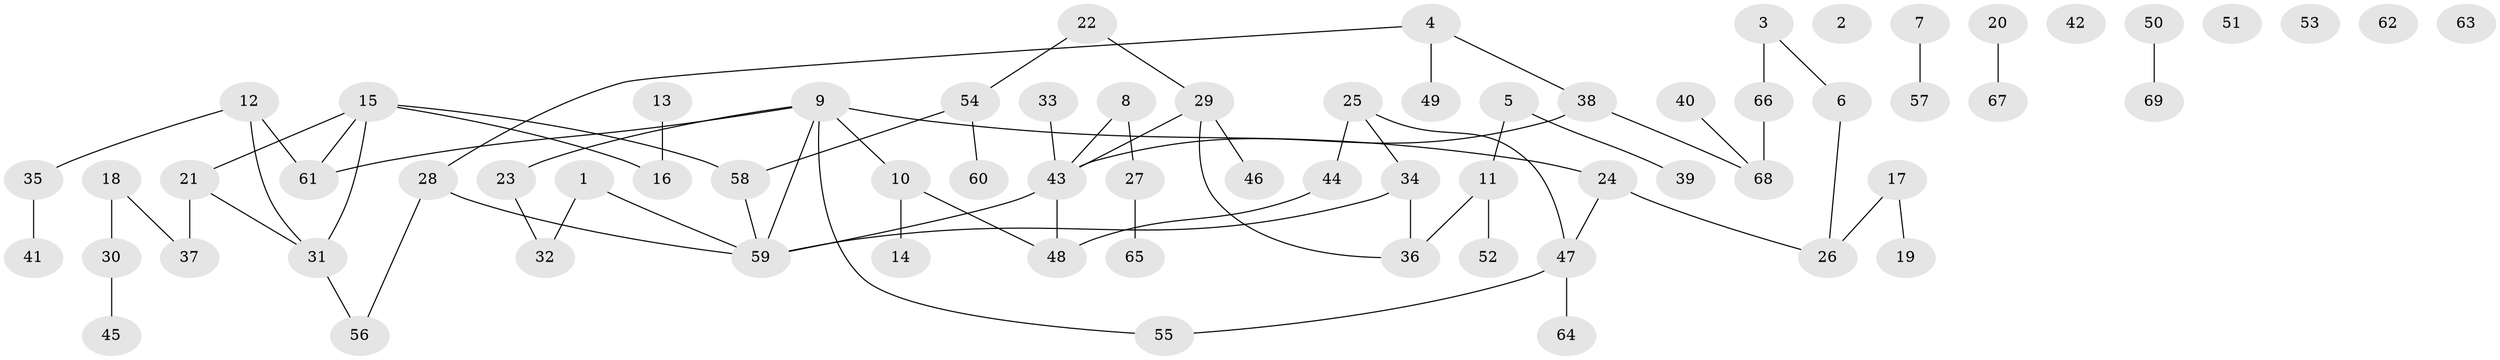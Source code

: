 // Generated by graph-tools (version 1.1) at 2025/00/03/09/25 03:00:53]
// undirected, 69 vertices, 72 edges
graph export_dot {
graph [start="1"]
  node [color=gray90,style=filled];
  1;
  2;
  3;
  4;
  5;
  6;
  7;
  8;
  9;
  10;
  11;
  12;
  13;
  14;
  15;
  16;
  17;
  18;
  19;
  20;
  21;
  22;
  23;
  24;
  25;
  26;
  27;
  28;
  29;
  30;
  31;
  32;
  33;
  34;
  35;
  36;
  37;
  38;
  39;
  40;
  41;
  42;
  43;
  44;
  45;
  46;
  47;
  48;
  49;
  50;
  51;
  52;
  53;
  54;
  55;
  56;
  57;
  58;
  59;
  60;
  61;
  62;
  63;
  64;
  65;
  66;
  67;
  68;
  69;
  1 -- 32;
  1 -- 59;
  3 -- 6;
  3 -- 66;
  4 -- 28;
  4 -- 38;
  4 -- 49;
  5 -- 11;
  5 -- 39;
  6 -- 26;
  7 -- 57;
  8 -- 27;
  8 -- 43;
  9 -- 10;
  9 -- 23;
  9 -- 24;
  9 -- 55;
  9 -- 59;
  9 -- 61;
  10 -- 14;
  10 -- 48;
  11 -- 36;
  11 -- 52;
  12 -- 31;
  12 -- 35;
  12 -- 61;
  13 -- 16;
  15 -- 16;
  15 -- 21;
  15 -- 31;
  15 -- 58;
  15 -- 61;
  17 -- 19;
  17 -- 26;
  18 -- 30;
  18 -- 37;
  20 -- 67;
  21 -- 31;
  21 -- 37;
  22 -- 29;
  22 -- 54;
  23 -- 32;
  24 -- 26;
  24 -- 47;
  25 -- 34;
  25 -- 44;
  25 -- 47;
  27 -- 65;
  28 -- 56;
  28 -- 59;
  29 -- 36;
  29 -- 43;
  29 -- 46;
  30 -- 45;
  31 -- 56;
  33 -- 43;
  34 -- 36;
  34 -- 59;
  35 -- 41;
  38 -- 43;
  38 -- 68;
  40 -- 68;
  43 -- 48;
  43 -- 59;
  44 -- 48;
  47 -- 55;
  47 -- 64;
  50 -- 69;
  54 -- 58;
  54 -- 60;
  58 -- 59;
  66 -- 68;
}
